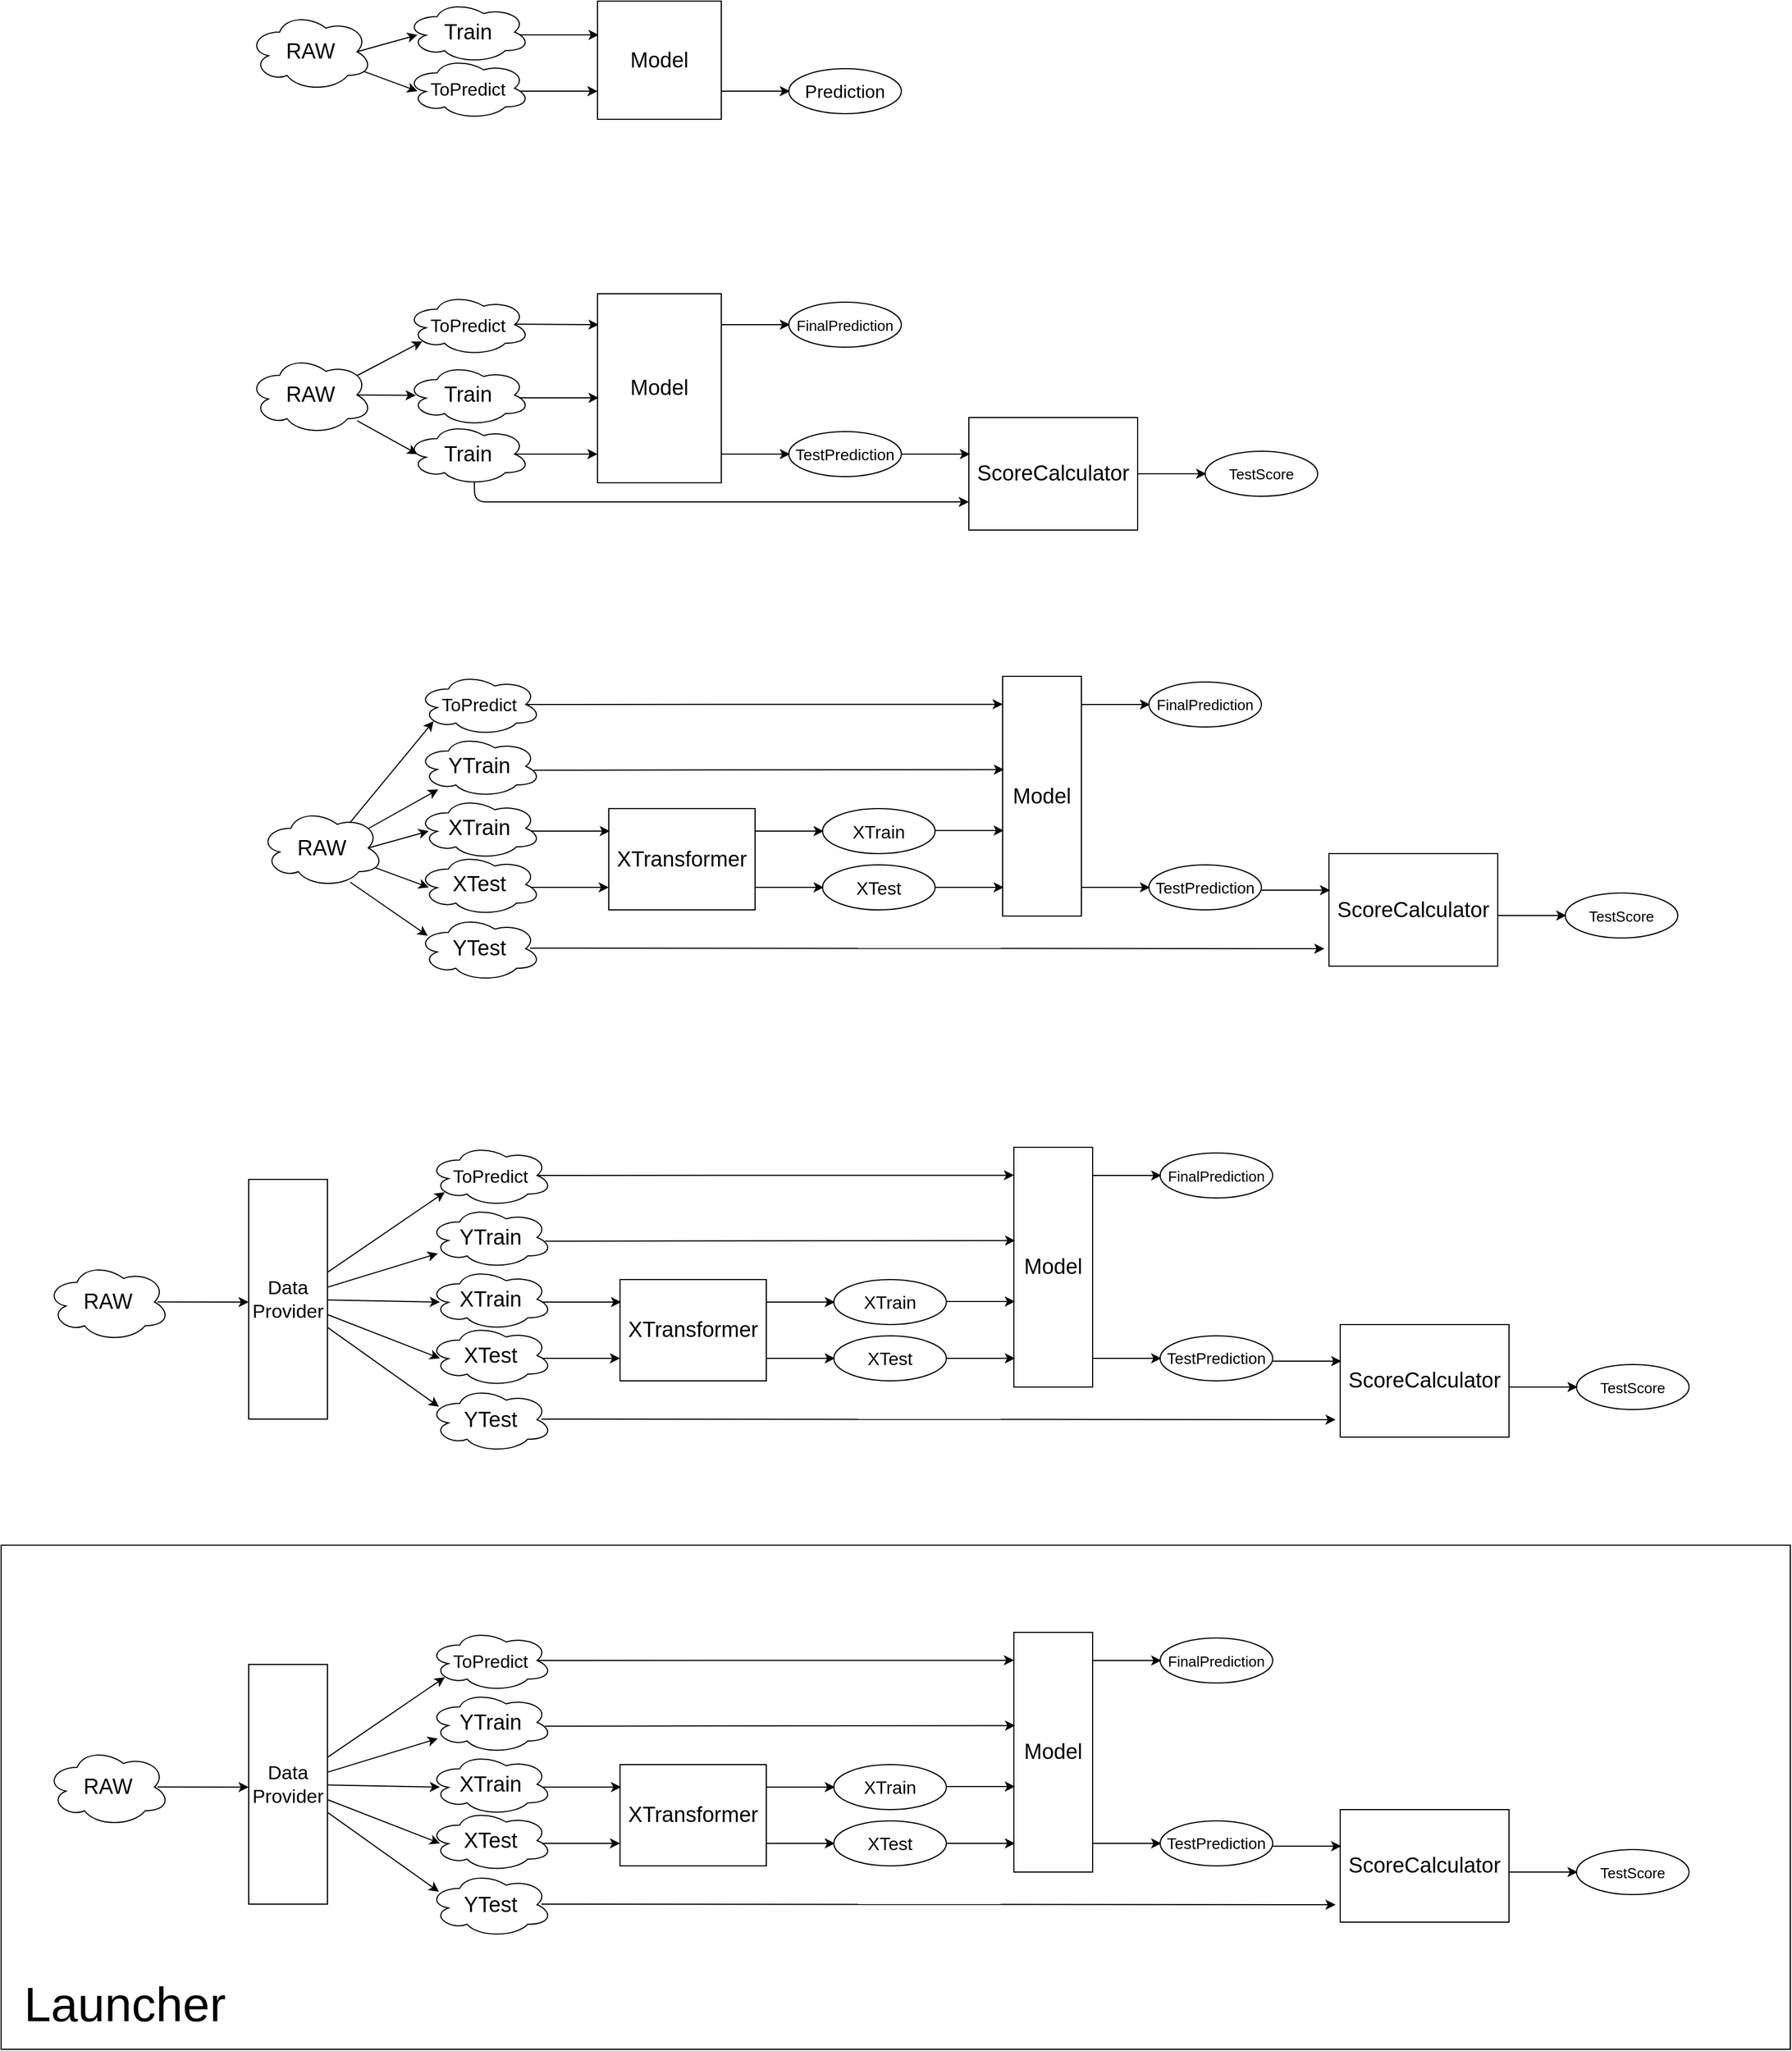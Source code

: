 <mxfile version="10.6.3" type="device"><diagram id="WaDzihqKvEAqZm-p-B9h" name="Page-1"><mxGraphModel dx="4345" dy="3470" grid="1" gridSize="10" guides="1" tooltips="1" connect="1" arrows="1" fold="1" page="1" pageScale="1" pageWidth="850" pageHeight="1100" math="0" shadow="0"><root><mxCell id="0"/><mxCell id="1" parent="0"/><mxCell id="rUT6u-eN1eetSDJEVoMH-182" value="" style="rounded=0;whiteSpace=wrap;html=1;" vertex="1" parent="1"><mxGeometry x="-190" y="1102" width="1590" height="448" as="geometry"/></mxCell><mxCell id="rUT6u-eN1eetSDJEVoMH-90" value="" style="endArrow=classic;html=1;exitX=0.818;exitY=0.545;exitDx=0;exitDy=0;exitPerimeter=0;" edge="1" parent="1"><mxGeometry width="50" height="50" relative="1" as="geometry"><mxPoint x="260" y="17" as="sourcePoint"/><mxPoint x="341" y="17.5" as="targetPoint"/></mxGeometry></mxCell><mxCell id="rUT6u-eN1eetSDJEVoMH-1" value="&lt;font style=&quot;font-size: 19px&quot;&gt;RAW&lt;/font&gt;" style="ellipse;shape=cloud;whiteSpace=wrap;html=1;" vertex="1" parent="1"><mxGeometry x="30" y="45" width="110" height="70" as="geometry"/></mxCell><mxCell id="rUT6u-eN1eetSDJEVoMH-5" value="&lt;font style=&quot;font-size: 19px&quot;&gt;Model&lt;/font&gt;" style="rounded=0;whiteSpace=wrap;html=1;" vertex="1" parent="1"><mxGeometry x="340" y="-10" width="110" height="168" as="geometry"/></mxCell><mxCell id="rUT6u-eN1eetSDJEVoMH-6" value="" style="endArrow=classic;html=1;exitX=0.875;exitY=0.5;exitDx=0;exitDy=0;exitPerimeter=0;entryX=0.077;entryY=0.505;entryDx=0;entryDy=0;entryPerimeter=0;" edge="1" parent="1" source="rUT6u-eN1eetSDJEVoMH-1" target="rUT6u-eN1eetSDJEVoMH-18"><mxGeometry width="50" height="50" relative="1" as="geometry"><mxPoint x="30" y="232.5" as="sourcePoint"/><mxPoint x="180" y="82.5" as="targetPoint"/></mxGeometry></mxCell><mxCell id="rUT6u-eN1eetSDJEVoMH-7" value="" style="endArrow=classic;html=1;entryX=0;entryY=0.5;entryDx=0;entryDy=0;" edge="1" parent="1" source="rUT6u-eN1eetSDJEVoMH-1"><mxGeometry width="50" height="50" relative="1" as="geometry"><mxPoint x="30" y="232.5" as="sourcePoint"/><mxPoint x="180" y="132.5" as="targetPoint"/></mxGeometry></mxCell><mxCell id="rUT6u-eN1eetSDJEVoMH-8" value="" style="endArrow=classic;html=1;exitX=0.818;exitY=0.545;exitDx=0;exitDy=0;exitPerimeter=0;" edge="1" parent="1" source="rUT6u-eN1eetSDJEVoMH-18"><mxGeometry width="50" height="50" relative="1" as="geometry"><mxPoint x="280" y="82.5" as="sourcePoint"/><mxPoint x="341" y="82.5" as="targetPoint"/></mxGeometry></mxCell><mxCell id="rUT6u-eN1eetSDJEVoMH-9" value="" style="endArrow=classic;html=1;exitX=0.875;exitY=0.5;exitDx=0;exitDy=0;exitPerimeter=0;" edge="1" parent="1" source="rUT6u-eN1eetSDJEVoMH-88"><mxGeometry width="50" height="50" relative="1" as="geometry"><mxPoint x="279.143" y="132.5" as="sourcePoint"/><mxPoint x="340" y="132.5" as="targetPoint"/></mxGeometry></mxCell><mxCell id="rUT6u-eN1eetSDJEVoMH-13" value="&lt;font style=&quot;font-size: 14px&quot;&gt;TestPrediction&lt;/font&gt;&lt;br&gt;" style="ellipse;whiteSpace=wrap;html=1;" vertex="1" parent="1"><mxGeometry x="510" y="112.5" width="100" height="40" as="geometry"/></mxCell><mxCell id="rUT6u-eN1eetSDJEVoMH-14" value="" style="endArrow=classic;html=1;exitX=1;exitY=0.5;exitDx=0;exitDy=0;" edge="1" parent="1"><mxGeometry width="50" height="50" relative="1" as="geometry"><mxPoint x="450.143" y="132.5" as="sourcePoint"/><mxPoint x="511" y="132.5" as="targetPoint"/></mxGeometry></mxCell><mxCell id="rUT6u-eN1eetSDJEVoMH-18" value="&lt;font style=&quot;font-size: 19px&quot;&gt;Train&lt;br&gt;&lt;/font&gt;" style="ellipse;shape=cloud;whiteSpace=wrap;html=1;" vertex="1" parent="1"><mxGeometry x="170" y="52.5" width="110" height="55" as="geometry"/></mxCell><mxCell id="rUT6u-eN1eetSDJEVoMH-19" value="&lt;font style=&quot;font-size: 16px&quot;&gt;ToPredict&lt;br&gt;&lt;/font&gt;" style="ellipse;shape=cloud;whiteSpace=wrap;html=1;" vertex="1" parent="1"><mxGeometry x="170" y="-10" width="110" height="55" as="geometry"/></mxCell><mxCell id="rUT6u-eN1eetSDJEVoMH-20" value="&lt;font style=&quot;font-size: 19px&quot;&gt;RAW&lt;/font&gt;" style="ellipse;shape=cloud;whiteSpace=wrap;html=1;" vertex="1" parent="1"><mxGeometry x="40" y="447.5" width="110" height="70" as="geometry"/></mxCell><mxCell id="rUT6u-eN1eetSDJEVoMH-21" value="&lt;font style=&quot;font-size: 19px&quot;&gt;XTransformer&lt;/font&gt;" style="rounded=0;whiteSpace=wrap;html=1;" vertex="1" parent="1"><mxGeometry x="350" y="447.5" width="130" height="90" as="geometry"/></mxCell><mxCell id="rUT6u-eN1eetSDJEVoMH-22" value="" style="endArrow=classic;html=1;entryX=0;entryY=0.5;entryDx=0;entryDy=0;exitX=0.875;exitY=0.5;exitDx=0;exitDy=0;exitPerimeter=0;" edge="1" source="rUT6u-eN1eetSDJEVoMH-20" parent="1"><mxGeometry width="50" height="50" relative="1" as="geometry"><mxPoint x="40" y="617.5" as="sourcePoint"/><mxPoint x="190" y="467.5" as="targetPoint"/></mxGeometry></mxCell><mxCell id="rUT6u-eN1eetSDJEVoMH-23" value="" style="endArrow=classic;html=1;entryX=0;entryY=0.5;entryDx=0;entryDy=0;" edge="1" source="rUT6u-eN1eetSDJEVoMH-20" parent="1"><mxGeometry width="50" height="50" relative="1" as="geometry"><mxPoint x="40" y="617.5" as="sourcePoint"/><mxPoint x="190" y="517.5" as="targetPoint"/></mxGeometry></mxCell><mxCell id="rUT6u-eN1eetSDJEVoMH-24" value="" style="endArrow=classic;html=1;exitX=0.818;exitY=0.545;exitDx=0;exitDy=0;exitPerimeter=0;" edge="1" source="rUT6u-eN1eetSDJEVoMH-28" parent="1"><mxGeometry width="50" height="50" relative="1" as="geometry"><mxPoint x="290" y="467.5" as="sourcePoint"/><mxPoint x="351" y="467.5" as="targetPoint"/></mxGeometry></mxCell><mxCell id="rUT6u-eN1eetSDJEVoMH-25" value="" style="endArrow=classic;html=1;exitX=0.9;exitY=0.546;exitDx=0;exitDy=0;exitPerimeter=0;" edge="1" source="rUT6u-eN1eetSDJEVoMH-29" parent="1"><mxGeometry width="50" height="50" relative="1" as="geometry"><mxPoint x="289.143" y="517.5" as="sourcePoint"/><mxPoint x="350" y="517.5" as="targetPoint"/></mxGeometry></mxCell><mxCell id="rUT6u-eN1eetSDJEVoMH-26" value="&lt;font style=&quot;font-size: 16px&quot;&gt;XTest&lt;/font&gt;&lt;br&gt;" style="ellipse;whiteSpace=wrap;html=1;" vertex="1" parent="1"><mxGeometry x="540" y="497.5" width="100" height="40" as="geometry"/></mxCell><mxCell id="rUT6u-eN1eetSDJEVoMH-27" value="" style="endArrow=classic;html=1;exitX=1;exitY=0.5;exitDx=0;exitDy=0;" edge="1" parent="1"><mxGeometry width="50" height="50" relative="1" as="geometry"><mxPoint x="480.143" y="517.5" as="sourcePoint"/><mxPoint x="541" y="517.5" as="targetPoint"/></mxGeometry></mxCell><mxCell id="rUT6u-eN1eetSDJEVoMH-28" value="&lt;font style=&quot;font-size: 19px&quot;&gt;XTrain&lt;br&gt;&lt;/font&gt;" style="ellipse;shape=cloud;whiteSpace=wrap;html=1;" vertex="1" parent="1"><mxGeometry x="180" y="437.5" width="110" height="55" as="geometry"/></mxCell><mxCell id="rUT6u-eN1eetSDJEVoMH-29" value="&lt;font style=&quot;font-size: 19px&quot;&gt;XTest&lt;br&gt;&lt;/font&gt;" style="ellipse;shape=cloud;whiteSpace=wrap;html=1;" vertex="1" parent="1"><mxGeometry x="180" y="487.5" width="110" height="55" as="geometry"/></mxCell><mxCell id="rUT6u-eN1eetSDJEVoMH-30" value="&lt;font style=&quot;font-size: 16px&quot;&gt;XTrain&lt;/font&gt;&lt;br&gt;" style="ellipse;whiteSpace=wrap;html=1;" vertex="1" parent="1"><mxGeometry x="540" y="447.5" width="100" height="40" as="geometry"/></mxCell><mxCell id="rUT6u-eN1eetSDJEVoMH-31" value="" style="endArrow=classic;html=1;exitX=1;exitY=0.5;exitDx=0;exitDy=0;" edge="1" parent="1"><mxGeometry width="50" height="50" relative="1" as="geometry"><mxPoint x="480.143" y="467.5" as="sourcePoint"/><mxPoint x="541" y="467.5" as="targetPoint"/></mxGeometry></mxCell><mxCell id="rUT6u-eN1eetSDJEVoMH-32" value="&lt;font style=&quot;font-size: 19px&quot;&gt;Model&lt;/font&gt;" style="rounded=0;whiteSpace=wrap;html=1;" vertex="1" parent="1"><mxGeometry x="700" y="330" width="70" height="213" as="geometry"/></mxCell><mxCell id="rUT6u-eN1eetSDJEVoMH-33" value="" style="endArrow=classic;html=1;exitX=1;exitY=0.5;exitDx=0;exitDy=0;" edge="1" parent="1"><mxGeometry width="50" height="50" relative="1" as="geometry"><mxPoint x="640.143" y="467" as="sourcePoint"/><mxPoint x="701" y="467" as="targetPoint"/></mxGeometry></mxCell><mxCell id="rUT6u-eN1eetSDJEVoMH-34" value="" style="endArrow=classic;html=1;exitX=1;exitY=0.5;exitDx=0;exitDy=0;" edge="1" parent="1"><mxGeometry width="50" height="50" relative="1" as="geometry"><mxPoint x="640.143" y="517.5" as="sourcePoint"/><mxPoint x="701" y="517.5" as="targetPoint"/></mxGeometry></mxCell><mxCell id="rUT6u-eN1eetSDJEVoMH-37" value="&lt;font style=&quot;font-size: 19px&quot;&gt;YTrain&lt;br&gt;&lt;/font&gt;" style="ellipse;shape=cloud;whiteSpace=wrap;html=1;" vertex="1" parent="1"><mxGeometry x="180" y="382.5" width="110" height="55" as="geometry"/></mxCell><mxCell id="rUT6u-eN1eetSDJEVoMH-38" value="" style="endArrow=classic;html=1;exitX=0.88;exitY=0.25;exitDx=0;exitDy=0;exitPerimeter=0;" edge="1" parent="1" source="rUT6u-eN1eetSDJEVoMH-20" target="rUT6u-eN1eetSDJEVoMH-37"><mxGeometry width="50" height="50" relative="1" as="geometry"><mxPoint x="146.667" y="492.5" as="sourcePoint"/><mxPoint x="200" y="477.5" as="targetPoint"/></mxGeometry></mxCell><mxCell id="rUT6u-eN1eetSDJEVoMH-39" value="" style="endArrow=classic;html=1;entryX=0.017;entryY=0.389;entryDx=0;entryDy=0;exitX=0.939;exitY=0.561;exitDx=0;exitDy=0;exitPerimeter=0;entryPerimeter=0;" edge="1" parent="1" source="rUT6u-eN1eetSDJEVoMH-37" target="rUT6u-eN1eetSDJEVoMH-32"><mxGeometry width="50" height="50" relative="1" as="geometry"><mxPoint x="40" y="612.5" as="sourcePoint"/><mxPoint x="90" y="562.5" as="targetPoint"/></mxGeometry></mxCell><mxCell id="rUT6u-eN1eetSDJEVoMH-40" value="&lt;font style=&quot;font-size: 14px&quot;&gt;TestPrediction&lt;/font&gt;&lt;br&gt;" style="ellipse;whiteSpace=wrap;html=1;" vertex="1" parent="1"><mxGeometry x="830" y="497.5" width="100" height="40" as="geometry"/></mxCell><mxCell id="rUT6u-eN1eetSDJEVoMH-41" value="" style="endArrow=classic;html=1;exitX=1;exitY=0.5;exitDx=0;exitDy=0;" edge="1" parent="1"><mxGeometry width="50" height="50" relative="1" as="geometry"><mxPoint x="770.143" y="517.5" as="sourcePoint"/><mxPoint x="831" y="517.5" as="targetPoint"/></mxGeometry></mxCell><mxCell id="rUT6u-eN1eetSDJEVoMH-78" value="&lt;font style=&quot;font-size: 19px&quot;&gt;RAW&lt;/font&gt;" style="ellipse;shape=cloud;whiteSpace=wrap;html=1;" vertex="1" parent="1"><mxGeometry x="30" y="-260" width="110" height="70" as="geometry"/></mxCell><mxCell id="rUT6u-eN1eetSDJEVoMH-79" value="&lt;font style=&quot;font-size: 19px&quot;&gt;Model&lt;/font&gt;" style="rounded=0;whiteSpace=wrap;html=1;" vertex="1" parent="1"><mxGeometry x="340" y="-270" width="110" height="105" as="geometry"/></mxCell><mxCell id="rUT6u-eN1eetSDJEVoMH-80" value="" style="endArrow=classic;html=1;entryX=0;entryY=0.5;entryDx=0;entryDy=0;exitX=0.875;exitY=0.5;exitDx=0;exitDy=0;exitPerimeter=0;" edge="1" source="rUT6u-eN1eetSDJEVoMH-78" parent="1"><mxGeometry width="50" height="50" relative="1" as="geometry"><mxPoint x="30" y="-90" as="sourcePoint"/><mxPoint x="180" y="-240" as="targetPoint"/></mxGeometry></mxCell><mxCell id="rUT6u-eN1eetSDJEVoMH-81" value="" style="endArrow=classic;html=1;entryX=0;entryY=0.5;entryDx=0;entryDy=0;" edge="1" source="rUT6u-eN1eetSDJEVoMH-78" parent="1"><mxGeometry width="50" height="50" relative="1" as="geometry"><mxPoint x="30" y="-90" as="sourcePoint"/><mxPoint x="180" y="-190" as="targetPoint"/></mxGeometry></mxCell><mxCell id="rUT6u-eN1eetSDJEVoMH-82" value="" style="endArrow=classic;html=1;exitX=0.818;exitY=0.545;exitDx=0;exitDy=0;exitPerimeter=0;" edge="1" source="rUT6u-eN1eetSDJEVoMH-86" parent="1"><mxGeometry width="50" height="50" relative="1" as="geometry"><mxPoint x="280" y="-240" as="sourcePoint"/><mxPoint x="341" y="-240" as="targetPoint"/></mxGeometry></mxCell><mxCell id="rUT6u-eN1eetSDJEVoMH-83" value="" style="endArrow=classic;html=1;exitX=0.9;exitY=0.546;exitDx=0;exitDy=0;exitPerimeter=0;" edge="1" source="rUT6u-eN1eetSDJEVoMH-87" parent="1"><mxGeometry width="50" height="50" relative="1" as="geometry"><mxPoint x="279.143" y="-190" as="sourcePoint"/><mxPoint x="340" y="-190" as="targetPoint"/></mxGeometry></mxCell><mxCell id="rUT6u-eN1eetSDJEVoMH-84" value="&lt;font style=&quot;font-size: 16px&quot;&gt;Prediction&lt;/font&gt;&lt;br&gt;" style="ellipse;whiteSpace=wrap;html=1;" vertex="1" parent="1"><mxGeometry x="510" y="-210" width="100" height="40" as="geometry"/></mxCell><mxCell id="rUT6u-eN1eetSDJEVoMH-85" value="" style="endArrow=classic;html=1;exitX=1;exitY=0.5;exitDx=0;exitDy=0;" edge="1" parent="1"><mxGeometry width="50" height="50" relative="1" as="geometry"><mxPoint x="450.143" y="-190" as="sourcePoint"/><mxPoint x="511" y="-190" as="targetPoint"/></mxGeometry></mxCell><mxCell id="rUT6u-eN1eetSDJEVoMH-86" value="&lt;font style=&quot;font-size: 19px&quot;&gt;Train&lt;br&gt;&lt;/font&gt;" style="ellipse;shape=cloud;whiteSpace=wrap;html=1;" vertex="1" parent="1"><mxGeometry x="170" y="-270" width="110" height="55" as="geometry"/></mxCell><mxCell id="rUT6u-eN1eetSDJEVoMH-87" value="&lt;font style=&quot;font-size: 16px&quot;&gt;ToPredict&lt;br&gt;&lt;/font&gt;" style="ellipse;shape=cloud;whiteSpace=wrap;html=1;" vertex="1" parent="1"><mxGeometry x="170" y="-220" width="110" height="55" as="geometry"/></mxCell><mxCell id="rUT6u-eN1eetSDJEVoMH-88" value="&lt;font style=&quot;font-size: 19px&quot;&gt;Train&lt;br&gt;&lt;/font&gt;" style="ellipse;shape=cloud;whiteSpace=wrap;html=1;" vertex="1" parent="1"><mxGeometry x="170" y="105" width="110" height="55" as="geometry"/></mxCell><mxCell id="rUT6u-eN1eetSDJEVoMH-89" value="" style="endArrow=classic;html=1;entryX=0.13;entryY=0.77;entryDx=0;entryDy=0;entryPerimeter=0;exitX=0.88;exitY=0.25;exitDx=0;exitDy=0;exitPerimeter=0;" edge="1" parent="1" source="rUT6u-eN1eetSDJEVoMH-1" target="rUT6u-eN1eetSDJEVoMH-19"><mxGeometry width="50" height="50" relative="1" as="geometry"><mxPoint x="136" y="108" as="sourcePoint"/><mxPoint x="190" y="92.5" as="targetPoint"/></mxGeometry></mxCell><mxCell id="rUT6u-eN1eetSDJEVoMH-91" value="&lt;font style=&quot;font-size: 13px&quot;&gt;FinalPrediction&lt;/font&gt;&lt;br&gt;" style="ellipse;whiteSpace=wrap;html=1;" vertex="1" parent="1"><mxGeometry x="510" y="-2.5" width="100" height="40" as="geometry"/></mxCell><mxCell id="rUT6u-eN1eetSDJEVoMH-92" value="" style="endArrow=classic;html=1;exitX=1;exitY=0.5;exitDx=0;exitDy=0;" edge="1" parent="1"><mxGeometry width="50" height="50" relative="1" as="geometry"><mxPoint x="450.143" y="17.5" as="sourcePoint"/><mxPoint x="511" y="17.5" as="targetPoint"/></mxGeometry></mxCell><mxCell id="rUT6u-eN1eetSDJEVoMH-93" value="&lt;font style=&quot;font-size: 19px&quot;&gt;ScoreCalculator&lt;/font&gt;" style="rounded=0;whiteSpace=wrap;html=1;" vertex="1" parent="1"><mxGeometry x="670" y="100" width="150" height="100" as="geometry"/></mxCell><mxCell id="rUT6u-eN1eetSDJEVoMH-94" value="" style="endArrow=classic;html=1;exitX=1;exitY=0.5;exitDx=0;exitDy=0;" edge="1" parent="1"><mxGeometry width="50" height="50" relative="1" as="geometry"><mxPoint x="610.143" y="132.5" as="sourcePoint"/><mxPoint x="671" y="132.5" as="targetPoint"/></mxGeometry></mxCell><mxCell id="rUT6u-eN1eetSDJEVoMH-95" value="&lt;font style=&quot;font-size: 13px&quot;&gt;TestScore&lt;/font&gt;&lt;br&gt;" style="ellipse;whiteSpace=wrap;html=1;" vertex="1" parent="1"><mxGeometry x="880" y="130" width="100" height="40" as="geometry"/></mxCell><mxCell id="rUT6u-eN1eetSDJEVoMH-96" value="" style="endArrow=classic;html=1;exitX=1;exitY=0.5;exitDx=0;exitDy=0;" edge="1" parent="1"><mxGeometry width="50" height="50" relative="1" as="geometry"><mxPoint x="820.143" y="150" as="sourcePoint"/><mxPoint x="881" y="150" as="targetPoint"/></mxGeometry></mxCell><mxCell id="rUT6u-eN1eetSDJEVoMH-97" value="" style="endArrow=classic;html=1;entryX=0;entryY=0.75;entryDx=0;entryDy=0;exitX=0.55;exitY=0.95;exitDx=0;exitDy=0;exitPerimeter=0;" edge="1" parent="1" source="rUT6u-eN1eetSDJEVoMH-88" target="rUT6u-eN1eetSDJEVoMH-93"><mxGeometry width="50" height="50" relative="1" as="geometry"><mxPoint x="30" y="470" as="sourcePoint"/><mxPoint x="80" y="420" as="targetPoint"/><Array as="points"><mxPoint x="231" y="175"/></Array></mxGeometry></mxCell><mxCell id="rUT6u-eN1eetSDJEVoMH-98" value="&lt;font style=&quot;font-size: 19px&quot;&gt;YTest&lt;br&gt;&lt;/font&gt;" style="ellipse;shape=cloud;whiteSpace=wrap;html=1;" vertex="1" parent="1"><mxGeometry x="180" y="543" width="110" height="58" as="geometry"/></mxCell><mxCell id="rUT6u-eN1eetSDJEVoMH-99" value="&lt;font style=&quot;font-size: 16px&quot;&gt;ToPredict&lt;br&gt;&lt;/font&gt;" style="ellipse;shape=cloud;whiteSpace=wrap;html=1;" vertex="1" parent="1"><mxGeometry x="180" y="327.5" width="110" height="55" as="geometry"/></mxCell><mxCell id="rUT6u-eN1eetSDJEVoMH-102" value="" style="endArrow=classic;html=1;entryX=0.13;entryY=0.77;entryDx=0;entryDy=0;entryPerimeter=0;exitX=0.727;exitY=0.179;exitDx=0;exitDy=0;exitPerimeter=0;" edge="1" parent="1" source="rUT6u-eN1eetSDJEVoMH-20" target="rUT6u-eN1eetSDJEVoMH-99"><mxGeometry width="50" height="50" relative="1" as="geometry"><mxPoint x="111.534" y="425.052" as="sourcePoint"/><mxPoint x="168.776" y="394.707" as="targetPoint"/></mxGeometry></mxCell><mxCell id="rUT6u-eN1eetSDJEVoMH-103" value="" style="endArrow=classic;html=1;entryX=0.083;entryY=0.302;entryDx=0;entryDy=0;entryPerimeter=0;exitX=0.729;exitY=0.934;exitDx=0;exitDy=0;exitPerimeter=0;" edge="1" parent="1" source="rUT6u-eN1eetSDJEVoMH-20" target="rUT6u-eN1eetSDJEVoMH-98"><mxGeometry width="50" height="50" relative="1" as="geometry"><mxPoint x="152.71" y="509.913" as="sourcePoint"/><mxPoint x="200" y="527.5" as="targetPoint"/></mxGeometry></mxCell><mxCell id="rUT6u-eN1eetSDJEVoMH-104" value="" style="endArrow=classic;html=1;entryX=0.017;entryY=0.389;entryDx=0;entryDy=0;exitX=0.875;exitY=0.5;exitDx=0;exitDy=0;exitPerimeter=0;entryPerimeter=0;" edge="1" parent="1" source="rUT6u-eN1eetSDJEVoMH-99"><mxGeometry width="50" height="50" relative="1" as="geometry"><mxPoint x="282.524" y="355.286" as="sourcePoint"/><mxPoint x="700.143" y="354.81" as="targetPoint"/></mxGeometry></mxCell><mxCell id="rUT6u-eN1eetSDJEVoMH-105" value="&lt;font style=&quot;font-size: 13px&quot;&gt;FinalPrediction&lt;/font&gt;&lt;br&gt;" style="ellipse;whiteSpace=wrap;html=1;" vertex="1" parent="1"><mxGeometry x="830" y="335" width="100" height="40" as="geometry"/></mxCell><mxCell id="rUT6u-eN1eetSDJEVoMH-106" value="" style="endArrow=classic;html=1;exitX=1;exitY=0.5;exitDx=0;exitDy=0;" edge="1" parent="1"><mxGeometry width="50" height="50" relative="1" as="geometry"><mxPoint x="770.143" y="355" as="sourcePoint"/><mxPoint x="831" y="355" as="targetPoint"/></mxGeometry></mxCell><mxCell id="rUT6u-eN1eetSDJEVoMH-107" value="&lt;font style=&quot;font-size: 19px&quot;&gt;ScoreCalculator&lt;/font&gt;" style="rounded=0;whiteSpace=wrap;html=1;" vertex="1" parent="1"><mxGeometry x="990" y="487.5" width="150" height="100" as="geometry"/></mxCell><mxCell id="rUT6u-eN1eetSDJEVoMH-108" value="" style="endArrow=classic;html=1;exitX=1;exitY=0.5;exitDx=0;exitDy=0;" edge="1" parent="1"><mxGeometry width="50" height="50" relative="1" as="geometry"><mxPoint x="930.143" y="520" as="sourcePoint"/><mxPoint x="991" y="520" as="targetPoint"/></mxGeometry></mxCell><mxCell id="rUT6u-eN1eetSDJEVoMH-109" value="&lt;font style=&quot;font-size: 13px&quot;&gt;TestScore&lt;/font&gt;&lt;br&gt;" style="ellipse;whiteSpace=wrap;html=1;" vertex="1" parent="1"><mxGeometry x="1200" y="522.5" width="100" height="40" as="geometry"/></mxCell><mxCell id="rUT6u-eN1eetSDJEVoMH-110" value="" style="endArrow=classic;html=1;exitX=1;exitY=0.5;exitDx=0;exitDy=0;" edge="1" parent="1"><mxGeometry width="50" height="50" relative="1" as="geometry"><mxPoint x="1140.143" y="542.5" as="sourcePoint"/><mxPoint x="1201" y="542.5" as="targetPoint"/></mxGeometry></mxCell><mxCell id="rUT6u-eN1eetSDJEVoMH-112" value="" style="endArrow=classic;html=1;entryX=-0.027;entryY=0.845;entryDx=0;entryDy=0;exitX=0.875;exitY=0.5;exitDx=0;exitDy=0;exitPerimeter=0;entryPerimeter=0;" edge="1" parent="1" target="rUT6u-eN1eetSDJEVoMH-107"><mxGeometry width="50" height="50" relative="1" as="geometry"><mxPoint x="280" y="571.5" as="sourcePoint"/><mxPoint x="704.143" y="571.31" as="targetPoint"/></mxGeometry></mxCell><mxCell id="rUT6u-eN1eetSDJEVoMH-113" value="&lt;font style=&quot;font-size: 19px&quot;&gt;RAW&lt;/font&gt;" style="ellipse;shape=cloud;whiteSpace=wrap;html=1;" vertex="1" parent="1"><mxGeometry x="-150" y="851" width="110" height="70" as="geometry"/></mxCell><mxCell id="rUT6u-eN1eetSDJEVoMH-114" value="&lt;font style=&quot;font-size: 19px&quot;&gt;XTransformer&lt;/font&gt;" style="rounded=0;whiteSpace=wrap;html=1;" vertex="1" parent="1"><mxGeometry x="360" y="866" width="130" height="90" as="geometry"/></mxCell><mxCell id="rUT6u-eN1eetSDJEVoMH-115" value="" style="endArrow=classic;html=1;entryX=0;entryY=0.5;entryDx=0;entryDy=0;" edge="1" source="rUT6u-eN1eetSDJEVoMH-145" parent="1"><mxGeometry width="50" height="50" relative="1" as="geometry"><mxPoint x="50" y="1036" as="sourcePoint"/><mxPoint x="200" y="886" as="targetPoint"/></mxGeometry></mxCell><mxCell id="rUT6u-eN1eetSDJEVoMH-116" value="" style="endArrow=classic;html=1;entryX=0;entryY=0.5;entryDx=0;entryDy=0;" edge="1" source="rUT6u-eN1eetSDJEVoMH-145" parent="1"><mxGeometry width="50" height="50" relative="1" as="geometry"><mxPoint x="50" y="1036" as="sourcePoint"/><mxPoint x="200" y="936" as="targetPoint"/></mxGeometry></mxCell><mxCell id="rUT6u-eN1eetSDJEVoMH-117" value="" style="endArrow=classic;html=1;exitX=0.818;exitY=0.545;exitDx=0;exitDy=0;exitPerimeter=0;" edge="1" source="rUT6u-eN1eetSDJEVoMH-121" parent="1"><mxGeometry width="50" height="50" relative="1" as="geometry"><mxPoint x="300" y="886" as="sourcePoint"/><mxPoint x="361" y="886" as="targetPoint"/></mxGeometry></mxCell><mxCell id="rUT6u-eN1eetSDJEVoMH-118" value="" style="endArrow=classic;html=1;exitX=0.9;exitY=0.546;exitDx=0;exitDy=0;exitPerimeter=0;" edge="1" source="rUT6u-eN1eetSDJEVoMH-122" parent="1"><mxGeometry width="50" height="50" relative="1" as="geometry"><mxPoint x="299.143" y="936" as="sourcePoint"/><mxPoint x="360" y="936" as="targetPoint"/></mxGeometry></mxCell><mxCell id="rUT6u-eN1eetSDJEVoMH-119" value="&lt;font style=&quot;font-size: 16px&quot;&gt;XTest&lt;/font&gt;&lt;br&gt;" style="ellipse;whiteSpace=wrap;html=1;" vertex="1" parent="1"><mxGeometry x="550" y="916" width="100" height="40" as="geometry"/></mxCell><mxCell id="rUT6u-eN1eetSDJEVoMH-120" value="" style="endArrow=classic;html=1;exitX=1;exitY=0.5;exitDx=0;exitDy=0;" edge="1" parent="1"><mxGeometry width="50" height="50" relative="1" as="geometry"><mxPoint x="490.143" y="936" as="sourcePoint"/><mxPoint x="551" y="936" as="targetPoint"/></mxGeometry></mxCell><mxCell id="rUT6u-eN1eetSDJEVoMH-121" value="&lt;font style=&quot;font-size: 19px&quot;&gt;XTrain&lt;br&gt;&lt;/font&gt;" style="ellipse;shape=cloud;whiteSpace=wrap;html=1;" vertex="1" parent="1"><mxGeometry x="190" y="856" width="110" height="55" as="geometry"/></mxCell><mxCell id="rUT6u-eN1eetSDJEVoMH-122" value="&lt;font style=&quot;font-size: 19px&quot;&gt;XTest&lt;br&gt;&lt;/font&gt;" style="ellipse;shape=cloud;whiteSpace=wrap;html=1;" vertex="1" parent="1"><mxGeometry x="190" y="906" width="110" height="55" as="geometry"/></mxCell><mxCell id="rUT6u-eN1eetSDJEVoMH-123" value="&lt;font style=&quot;font-size: 16px&quot;&gt;XTrain&lt;/font&gt;&lt;br&gt;" style="ellipse;whiteSpace=wrap;html=1;" vertex="1" parent="1"><mxGeometry x="550" y="866" width="100" height="40" as="geometry"/></mxCell><mxCell id="rUT6u-eN1eetSDJEVoMH-124" value="" style="endArrow=classic;html=1;exitX=1;exitY=0.5;exitDx=0;exitDy=0;" edge="1" parent="1"><mxGeometry width="50" height="50" relative="1" as="geometry"><mxPoint x="490.143" y="886" as="sourcePoint"/><mxPoint x="551" y="886" as="targetPoint"/></mxGeometry></mxCell><mxCell id="rUT6u-eN1eetSDJEVoMH-125" value="&lt;font style=&quot;font-size: 19px&quot;&gt;Model&lt;/font&gt;" style="rounded=0;whiteSpace=wrap;html=1;" vertex="1" parent="1"><mxGeometry x="710" y="748.5" width="70" height="213" as="geometry"/></mxCell><mxCell id="rUT6u-eN1eetSDJEVoMH-126" value="" style="endArrow=classic;html=1;exitX=1;exitY=0.5;exitDx=0;exitDy=0;" edge="1" parent="1"><mxGeometry width="50" height="50" relative="1" as="geometry"><mxPoint x="650.143" y="885.5" as="sourcePoint"/><mxPoint x="711" y="885.5" as="targetPoint"/></mxGeometry></mxCell><mxCell id="rUT6u-eN1eetSDJEVoMH-127" value="" style="endArrow=classic;html=1;exitX=1;exitY=0.5;exitDx=0;exitDy=0;" edge="1" parent="1"><mxGeometry width="50" height="50" relative="1" as="geometry"><mxPoint x="650.143" y="936" as="sourcePoint"/><mxPoint x="711" y="936" as="targetPoint"/></mxGeometry></mxCell><mxCell id="rUT6u-eN1eetSDJEVoMH-128" value="&lt;font style=&quot;font-size: 19px&quot;&gt;YTrain&lt;br&gt;&lt;/font&gt;" style="ellipse;shape=cloud;whiteSpace=wrap;html=1;" vertex="1" parent="1"><mxGeometry x="190" y="801" width="110" height="55" as="geometry"/></mxCell><mxCell id="rUT6u-eN1eetSDJEVoMH-129" value="" style="endArrow=classic;html=1;" edge="1" source="rUT6u-eN1eetSDJEVoMH-145" target="rUT6u-eN1eetSDJEVoMH-128" parent="1"><mxGeometry width="50" height="50" relative="1" as="geometry"><mxPoint x="156.667" y="911" as="sourcePoint"/><mxPoint x="210" y="896" as="targetPoint"/></mxGeometry></mxCell><mxCell id="rUT6u-eN1eetSDJEVoMH-130" value="" style="endArrow=classic;html=1;entryX=0.017;entryY=0.389;entryDx=0;entryDy=0;exitX=0.939;exitY=0.561;exitDx=0;exitDy=0;exitPerimeter=0;entryPerimeter=0;" edge="1" source="rUT6u-eN1eetSDJEVoMH-128" target="rUT6u-eN1eetSDJEVoMH-125" parent="1"><mxGeometry width="50" height="50" relative="1" as="geometry"><mxPoint x="50" y="1031" as="sourcePoint"/><mxPoint x="100" y="981" as="targetPoint"/></mxGeometry></mxCell><mxCell id="rUT6u-eN1eetSDJEVoMH-131" value="&lt;font style=&quot;font-size: 14px&quot;&gt;TestPrediction&lt;/font&gt;&lt;br&gt;" style="ellipse;whiteSpace=wrap;html=1;" vertex="1" parent="1"><mxGeometry x="840" y="916" width="100" height="40" as="geometry"/></mxCell><mxCell id="rUT6u-eN1eetSDJEVoMH-132" value="" style="endArrow=classic;html=1;exitX=1;exitY=0.5;exitDx=0;exitDy=0;" edge="1" parent="1"><mxGeometry width="50" height="50" relative="1" as="geometry"><mxPoint x="780.143" y="936" as="sourcePoint"/><mxPoint x="841" y="936" as="targetPoint"/></mxGeometry></mxCell><mxCell id="rUT6u-eN1eetSDJEVoMH-133" value="&lt;font style=&quot;font-size: 19px&quot;&gt;YTest&lt;br&gt;&lt;/font&gt;" style="ellipse;shape=cloud;whiteSpace=wrap;html=1;" vertex="1" parent="1"><mxGeometry x="190" y="961.5" width="110" height="58" as="geometry"/></mxCell><mxCell id="rUT6u-eN1eetSDJEVoMH-134" value="&lt;font style=&quot;font-size: 16px&quot;&gt;ToPredict&lt;br&gt;&lt;/font&gt;" style="ellipse;shape=cloud;whiteSpace=wrap;html=1;" vertex="1" parent="1"><mxGeometry x="190" y="746" width="110" height="55" as="geometry"/></mxCell><mxCell id="rUT6u-eN1eetSDJEVoMH-135" value="" style="endArrow=classic;html=1;entryX=0.13;entryY=0.77;entryDx=0;entryDy=0;entryPerimeter=0;" edge="1" source="rUT6u-eN1eetSDJEVoMH-145" target="rUT6u-eN1eetSDJEVoMH-134" parent="1"><mxGeometry width="50" height="50" relative="1" as="geometry"><mxPoint x="121.534" y="843.552" as="sourcePoint"/><mxPoint x="178.776" y="813.207" as="targetPoint"/></mxGeometry></mxCell><mxCell id="rUT6u-eN1eetSDJEVoMH-136" value="" style="endArrow=classic;html=1;entryX=0.083;entryY=0.302;entryDx=0;entryDy=0;entryPerimeter=0;" edge="1" source="rUT6u-eN1eetSDJEVoMH-145" target="rUT6u-eN1eetSDJEVoMH-133" parent="1"><mxGeometry width="50" height="50" relative="1" as="geometry"><mxPoint x="162.71" y="928.413" as="sourcePoint"/><mxPoint x="210" y="946" as="targetPoint"/></mxGeometry></mxCell><mxCell id="rUT6u-eN1eetSDJEVoMH-137" value="" style="endArrow=classic;html=1;entryX=0.017;entryY=0.389;entryDx=0;entryDy=0;exitX=0.875;exitY=0.5;exitDx=0;exitDy=0;exitPerimeter=0;entryPerimeter=0;" edge="1" source="rUT6u-eN1eetSDJEVoMH-134" parent="1"><mxGeometry width="50" height="50" relative="1" as="geometry"><mxPoint x="292.524" y="773.786" as="sourcePoint"/><mxPoint x="710.143" y="773.31" as="targetPoint"/></mxGeometry></mxCell><mxCell id="rUT6u-eN1eetSDJEVoMH-138" value="&lt;font style=&quot;font-size: 13px&quot;&gt;FinalPrediction&lt;/font&gt;&lt;br&gt;" style="ellipse;whiteSpace=wrap;html=1;" vertex="1" parent="1"><mxGeometry x="840" y="753.5" width="100" height="40" as="geometry"/></mxCell><mxCell id="rUT6u-eN1eetSDJEVoMH-139" value="" style="endArrow=classic;html=1;exitX=1;exitY=0.5;exitDx=0;exitDy=0;" edge="1" parent="1"><mxGeometry width="50" height="50" relative="1" as="geometry"><mxPoint x="780.143" y="773.5" as="sourcePoint"/><mxPoint x="841" y="773.5" as="targetPoint"/></mxGeometry></mxCell><mxCell id="rUT6u-eN1eetSDJEVoMH-140" value="&lt;font style=&quot;font-size: 19px&quot;&gt;ScoreCalculator&lt;/font&gt;" style="rounded=0;whiteSpace=wrap;html=1;" vertex="1" parent="1"><mxGeometry x="1000" y="906" width="150" height="100" as="geometry"/></mxCell><mxCell id="rUT6u-eN1eetSDJEVoMH-141" value="" style="endArrow=classic;html=1;exitX=1;exitY=0.5;exitDx=0;exitDy=0;" edge="1" parent="1"><mxGeometry width="50" height="50" relative="1" as="geometry"><mxPoint x="940.143" y="938.5" as="sourcePoint"/><mxPoint x="1001" y="938.5" as="targetPoint"/></mxGeometry></mxCell><mxCell id="rUT6u-eN1eetSDJEVoMH-142" value="&lt;font style=&quot;font-size: 13px&quot;&gt;TestScore&lt;/font&gt;&lt;br&gt;" style="ellipse;whiteSpace=wrap;html=1;" vertex="1" parent="1"><mxGeometry x="1210" y="941.5" width="100" height="40" as="geometry"/></mxCell><mxCell id="rUT6u-eN1eetSDJEVoMH-143" value="" style="endArrow=classic;html=1;exitX=1;exitY=0.5;exitDx=0;exitDy=0;" edge="1" parent="1"><mxGeometry width="50" height="50" relative="1" as="geometry"><mxPoint x="1150.143" y="961.5" as="sourcePoint"/><mxPoint x="1211" y="961.5" as="targetPoint"/></mxGeometry></mxCell><mxCell id="rUT6u-eN1eetSDJEVoMH-144" value="" style="endArrow=classic;html=1;entryX=-0.027;entryY=0.845;entryDx=0;entryDy=0;exitX=0.875;exitY=0.5;exitDx=0;exitDy=0;exitPerimeter=0;entryPerimeter=0;" edge="1" target="rUT6u-eN1eetSDJEVoMH-140" parent="1"><mxGeometry width="50" height="50" relative="1" as="geometry"><mxPoint x="290" y="990" as="sourcePoint"/><mxPoint x="714.143" y="989.81" as="targetPoint"/></mxGeometry></mxCell><mxCell id="rUT6u-eN1eetSDJEVoMH-145" value="&lt;font style=&quot;font-size: 17px&quot;&gt;Data&lt;br&gt;Provider&lt;/font&gt;" style="rounded=0;whiteSpace=wrap;html=1;" vertex="1" parent="1"><mxGeometry x="30" y="777" width="70" height="213" as="geometry"/></mxCell><mxCell id="rUT6u-eN1eetSDJEVoMH-147" value="" style="endArrow=classic;html=1;exitX=0.818;exitY=0.545;exitDx=0;exitDy=0;exitPerimeter=0;" edge="1" parent="1"><mxGeometry width="50" height="50" relative="1" as="geometry"><mxPoint x="-51" y="885.833" as="sourcePoint"/><mxPoint x="30" y="886" as="targetPoint"/></mxGeometry></mxCell><mxCell id="rUT6u-eN1eetSDJEVoMH-148" value="&lt;font style=&quot;font-size: 19px&quot;&gt;RAW&lt;/font&gt;" style="ellipse;shape=cloud;whiteSpace=wrap;html=1;" vertex="1" parent="1"><mxGeometry x="-150" y="1282" width="110" height="70" as="geometry"/></mxCell><mxCell id="rUT6u-eN1eetSDJEVoMH-149" value="&lt;font style=&quot;font-size: 19px&quot;&gt;XTransformer&lt;/font&gt;" style="rounded=0;whiteSpace=wrap;html=1;" vertex="1" parent="1"><mxGeometry x="360" y="1297" width="130" height="90" as="geometry"/></mxCell><mxCell id="rUT6u-eN1eetSDJEVoMH-150" value="" style="endArrow=classic;html=1;entryX=0;entryY=0.5;entryDx=0;entryDy=0;" edge="1" source="rUT6u-eN1eetSDJEVoMH-180" parent="1"><mxGeometry width="50" height="50" relative="1" as="geometry"><mxPoint x="50" y="1467" as="sourcePoint"/><mxPoint x="200" y="1317" as="targetPoint"/></mxGeometry></mxCell><mxCell id="rUT6u-eN1eetSDJEVoMH-151" value="" style="endArrow=classic;html=1;entryX=0;entryY=0.5;entryDx=0;entryDy=0;" edge="1" source="rUT6u-eN1eetSDJEVoMH-180" parent="1"><mxGeometry width="50" height="50" relative="1" as="geometry"><mxPoint x="50" y="1467" as="sourcePoint"/><mxPoint x="200" y="1367" as="targetPoint"/></mxGeometry></mxCell><mxCell id="rUT6u-eN1eetSDJEVoMH-152" value="" style="endArrow=classic;html=1;exitX=0.818;exitY=0.545;exitDx=0;exitDy=0;exitPerimeter=0;" edge="1" source="rUT6u-eN1eetSDJEVoMH-156" parent="1"><mxGeometry width="50" height="50" relative="1" as="geometry"><mxPoint x="300" y="1317" as="sourcePoint"/><mxPoint x="361" y="1317" as="targetPoint"/></mxGeometry></mxCell><mxCell id="rUT6u-eN1eetSDJEVoMH-153" value="" style="endArrow=classic;html=1;exitX=0.9;exitY=0.546;exitDx=0;exitDy=0;exitPerimeter=0;" edge="1" source="rUT6u-eN1eetSDJEVoMH-157" parent="1"><mxGeometry width="50" height="50" relative="1" as="geometry"><mxPoint x="299.143" y="1367" as="sourcePoint"/><mxPoint x="360" y="1367" as="targetPoint"/></mxGeometry></mxCell><mxCell id="rUT6u-eN1eetSDJEVoMH-154" value="&lt;font style=&quot;font-size: 16px&quot;&gt;XTest&lt;/font&gt;&lt;br&gt;" style="ellipse;whiteSpace=wrap;html=1;" vertex="1" parent="1"><mxGeometry x="550" y="1347" width="100" height="40" as="geometry"/></mxCell><mxCell id="rUT6u-eN1eetSDJEVoMH-155" value="" style="endArrow=classic;html=1;exitX=1;exitY=0.5;exitDx=0;exitDy=0;" edge="1" parent="1"><mxGeometry width="50" height="50" relative="1" as="geometry"><mxPoint x="490.143" y="1367" as="sourcePoint"/><mxPoint x="551" y="1367" as="targetPoint"/></mxGeometry></mxCell><mxCell id="rUT6u-eN1eetSDJEVoMH-156" value="&lt;font style=&quot;font-size: 19px&quot;&gt;XTrain&lt;br&gt;&lt;/font&gt;" style="ellipse;shape=cloud;whiteSpace=wrap;html=1;" vertex="1" parent="1"><mxGeometry x="190" y="1287" width="110" height="55" as="geometry"/></mxCell><mxCell id="rUT6u-eN1eetSDJEVoMH-157" value="&lt;font style=&quot;font-size: 19px&quot;&gt;XTest&lt;br&gt;&lt;/font&gt;" style="ellipse;shape=cloud;whiteSpace=wrap;html=1;" vertex="1" parent="1"><mxGeometry x="190" y="1337" width="110" height="55" as="geometry"/></mxCell><mxCell id="rUT6u-eN1eetSDJEVoMH-158" value="&lt;font style=&quot;font-size: 16px&quot;&gt;XTrain&lt;/font&gt;&lt;br&gt;" style="ellipse;whiteSpace=wrap;html=1;" vertex="1" parent="1"><mxGeometry x="550" y="1297" width="100" height="40" as="geometry"/></mxCell><mxCell id="rUT6u-eN1eetSDJEVoMH-159" value="" style="endArrow=classic;html=1;exitX=1;exitY=0.5;exitDx=0;exitDy=0;" edge="1" parent="1"><mxGeometry width="50" height="50" relative="1" as="geometry"><mxPoint x="490.143" y="1317" as="sourcePoint"/><mxPoint x="551" y="1317" as="targetPoint"/></mxGeometry></mxCell><mxCell id="rUT6u-eN1eetSDJEVoMH-160" value="&lt;font style=&quot;font-size: 19px&quot;&gt;Model&lt;/font&gt;" style="rounded=0;whiteSpace=wrap;html=1;" vertex="1" parent="1"><mxGeometry x="710" y="1179.5" width="70" height="213" as="geometry"/></mxCell><mxCell id="rUT6u-eN1eetSDJEVoMH-161" value="" style="endArrow=classic;html=1;exitX=1;exitY=0.5;exitDx=0;exitDy=0;" edge="1" parent="1"><mxGeometry width="50" height="50" relative="1" as="geometry"><mxPoint x="650.143" y="1316.5" as="sourcePoint"/><mxPoint x="711" y="1316.5" as="targetPoint"/></mxGeometry></mxCell><mxCell id="rUT6u-eN1eetSDJEVoMH-162" value="" style="endArrow=classic;html=1;exitX=1;exitY=0.5;exitDx=0;exitDy=0;" edge="1" parent="1"><mxGeometry width="50" height="50" relative="1" as="geometry"><mxPoint x="650.143" y="1367" as="sourcePoint"/><mxPoint x="711" y="1367" as="targetPoint"/></mxGeometry></mxCell><mxCell id="rUT6u-eN1eetSDJEVoMH-163" value="&lt;font style=&quot;font-size: 19px&quot;&gt;YTrain&lt;br&gt;&lt;/font&gt;" style="ellipse;shape=cloud;whiteSpace=wrap;html=1;" vertex="1" parent="1"><mxGeometry x="190" y="1232" width="110" height="55" as="geometry"/></mxCell><mxCell id="rUT6u-eN1eetSDJEVoMH-164" value="" style="endArrow=classic;html=1;" edge="1" source="rUT6u-eN1eetSDJEVoMH-180" target="rUT6u-eN1eetSDJEVoMH-163" parent="1"><mxGeometry width="50" height="50" relative="1" as="geometry"><mxPoint x="156.667" y="1342" as="sourcePoint"/><mxPoint x="210" y="1327" as="targetPoint"/></mxGeometry></mxCell><mxCell id="rUT6u-eN1eetSDJEVoMH-165" value="" style="endArrow=classic;html=1;entryX=0.017;entryY=0.389;entryDx=0;entryDy=0;exitX=0.939;exitY=0.561;exitDx=0;exitDy=0;exitPerimeter=0;entryPerimeter=0;" edge="1" source="rUT6u-eN1eetSDJEVoMH-163" target="rUT6u-eN1eetSDJEVoMH-160" parent="1"><mxGeometry width="50" height="50" relative="1" as="geometry"><mxPoint x="50" y="1462" as="sourcePoint"/><mxPoint x="100" y="1412" as="targetPoint"/></mxGeometry></mxCell><mxCell id="rUT6u-eN1eetSDJEVoMH-166" value="&lt;font style=&quot;font-size: 14px&quot;&gt;TestPrediction&lt;/font&gt;&lt;br&gt;" style="ellipse;whiteSpace=wrap;html=1;" vertex="1" parent="1"><mxGeometry x="840" y="1347" width="100" height="40" as="geometry"/></mxCell><mxCell id="rUT6u-eN1eetSDJEVoMH-167" value="" style="endArrow=classic;html=1;exitX=1;exitY=0.5;exitDx=0;exitDy=0;" edge="1" parent="1"><mxGeometry width="50" height="50" relative="1" as="geometry"><mxPoint x="780.143" y="1367" as="sourcePoint"/><mxPoint x="841" y="1367" as="targetPoint"/></mxGeometry></mxCell><mxCell id="rUT6u-eN1eetSDJEVoMH-168" value="&lt;font style=&quot;font-size: 19px&quot;&gt;YTest&lt;br&gt;&lt;/font&gt;" style="ellipse;shape=cloud;whiteSpace=wrap;html=1;" vertex="1" parent="1"><mxGeometry x="190" y="1392.5" width="110" height="58" as="geometry"/></mxCell><mxCell id="rUT6u-eN1eetSDJEVoMH-169" value="&lt;font style=&quot;font-size: 16px&quot;&gt;ToPredict&lt;br&gt;&lt;/font&gt;" style="ellipse;shape=cloud;whiteSpace=wrap;html=1;" vertex="1" parent="1"><mxGeometry x="190" y="1177" width="110" height="55" as="geometry"/></mxCell><mxCell id="rUT6u-eN1eetSDJEVoMH-170" value="" style="endArrow=classic;html=1;entryX=0.13;entryY=0.77;entryDx=0;entryDy=0;entryPerimeter=0;" edge="1" source="rUT6u-eN1eetSDJEVoMH-180" target="rUT6u-eN1eetSDJEVoMH-169" parent="1"><mxGeometry width="50" height="50" relative="1" as="geometry"><mxPoint x="121.534" y="1274.552" as="sourcePoint"/><mxPoint x="178.776" y="1244.207" as="targetPoint"/></mxGeometry></mxCell><mxCell id="rUT6u-eN1eetSDJEVoMH-171" value="" style="endArrow=classic;html=1;entryX=0.083;entryY=0.302;entryDx=0;entryDy=0;entryPerimeter=0;" edge="1" source="rUT6u-eN1eetSDJEVoMH-180" target="rUT6u-eN1eetSDJEVoMH-168" parent="1"><mxGeometry width="50" height="50" relative="1" as="geometry"><mxPoint x="162.71" y="1359.413" as="sourcePoint"/><mxPoint x="210" y="1377" as="targetPoint"/></mxGeometry></mxCell><mxCell id="rUT6u-eN1eetSDJEVoMH-172" value="" style="endArrow=classic;html=1;entryX=0.017;entryY=0.389;entryDx=0;entryDy=0;exitX=0.875;exitY=0.5;exitDx=0;exitDy=0;exitPerimeter=0;entryPerimeter=0;" edge="1" source="rUT6u-eN1eetSDJEVoMH-169" parent="1"><mxGeometry width="50" height="50" relative="1" as="geometry"><mxPoint x="292.524" y="1204.786" as="sourcePoint"/><mxPoint x="710.143" y="1204.31" as="targetPoint"/></mxGeometry></mxCell><mxCell id="rUT6u-eN1eetSDJEVoMH-173" value="&lt;font style=&quot;font-size: 13px&quot;&gt;FinalPrediction&lt;/font&gt;&lt;br&gt;" style="ellipse;whiteSpace=wrap;html=1;" vertex="1" parent="1"><mxGeometry x="840" y="1184.5" width="100" height="40" as="geometry"/></mxCell><mxCell id="rUT6u-eN1eetSDJEVoMH-174" value="" style="endArrow=classic;html=1;exitX=1;exitY=0.5;exitDx=0;exitDy=0;" edge="1" parent="1"><mxGeometry width="50" height="50" relative="1" as="geometry"><mxPoint x="780.143" y="1204.5" as="sourcePoint"/><mxPoint x="841" y="1204.5" as="targetPoint"/></mxGeometry></mxCell><mxCell id="rUT6u-eN1eetSDJEVoMH-175" value="&lt;font style=&quot;font-size: 19px&quot;&gt;ScoreCalculator&lt;/font&gt;" style="rounded=0;whiteSpace=wrap;html=1;" vertex="1" parent="1"><mxGeometry x="1000" y="1337" width="150" height="100" as="geometry"/></mxCell><mxCell id="rUT6u-eN1eetSDJEVoMH-176" value="" style="endArrow=classic;html=1;exitX=1;exitY=0.5;exitDx=0;exitDy=0;" edge="1" parent="1"><mxGeometry width="50" height="50" relative="1" as="geometry"><mxPoint x="940.143" y="1369.5" as="sourcePoint"/><mxPoint x="1001" y="1369.5" as="targetPoint"/></mxGeometry></mxCell><mxCell id="rUT6u-eN1eetSDJEVoMH-177" value="&lt;font style=&quot;font-size: 13px&quot;&gt;TestScore&lt;/font&gt;&lt;br&gt;" style="ellipse;whiteSpace=wrap;html=1;" vertex="1" parent="1"><mxGeometry x="1210" y="1372.5" width="100" height="40" as="geometry"/></mxCell><mxCell id="rUT6u-eN1eetSDJEVoMH-178" value="" style="endArrow=classic;html=1;exitX=1;exitY=0.5;exitDx=0;exitDy=0;" edge="1" parent="1"><mxGeometry width="50" height="50" relative="1" as="geometry"><mxPoint x="1150.143" y="1392.5" as="sourcePoint"/><mxPoint x="1211" y="1392.5" as="targetPoint"/></mxGeometry></mxCell><mxCell id="rUT6u-eN1eetSDJEVoMH-179" value="" style="endArrow=classic;html=1;entryX=-0.027;entryY=0.845;entryDx=0;entryDy=0;exitX=0.875;exitY=0.5;exitDx=0;exitDy=0;exitPerimeter=0;entryPerimeter=0;" edge="1" target="rUT6u-eN1eetSDJEVoMH-175" parent="1"><mxGeometry width="50" height="50" relative="1" as="geometry"><mxPoint x="290" y="1421" as="sourcePoint"/><mxPoint x="714.143" y="1420.81" as="targetPoint"/></mxGeometry></mxCell><mxCell id="rUT6u-eN1eetSDJEVoMH-180" value="&lt;font style=&quot;font-size: 17px&quot;&gt;Data&lt;br&gt;Provider&lt;/font&gt;" style="rounded=0;whiteSpace=wrap;html=1;" vertex="1" parent="1"><mxGeometry x="30" y="1208" width="70" height="213" as="geometry"/></mxCell><mxCell id="rUT6u-eN1eetSDJEVoMH-181" value="" style="endArrow=classic;html=1;exitX=0.818;exitY=0.545;exitDx=0;exitDy=0;exitPerimeter=0;" edge="1" parent="1"><mxGeometry width="50" height="50" relative="1" as="geometry"><mxPoint x="-51" y="1316.833" as="sourcePoint"/><mxPoint x="30" y="1317" as="targetPoint"/></mxGeometry></mxCell><mxCell id="rUT6u-eN1eetSDJEVoMH-183" value="&lt;font style=&quot;font-size: 43px&quot;&gt;Launcher&lt;/font&gt;" style="text;html=1;strokeColor=none;fillColor=none;align=center;verticalAlign=middle;whiteSpace=wrap;rounded=0;" vertex="1" parent="1"><mxGeometry x="-100" y="1500" width="40" height="20" as="geometry"/></mxCell></root></mxGraphModel></diagram></mxfile>